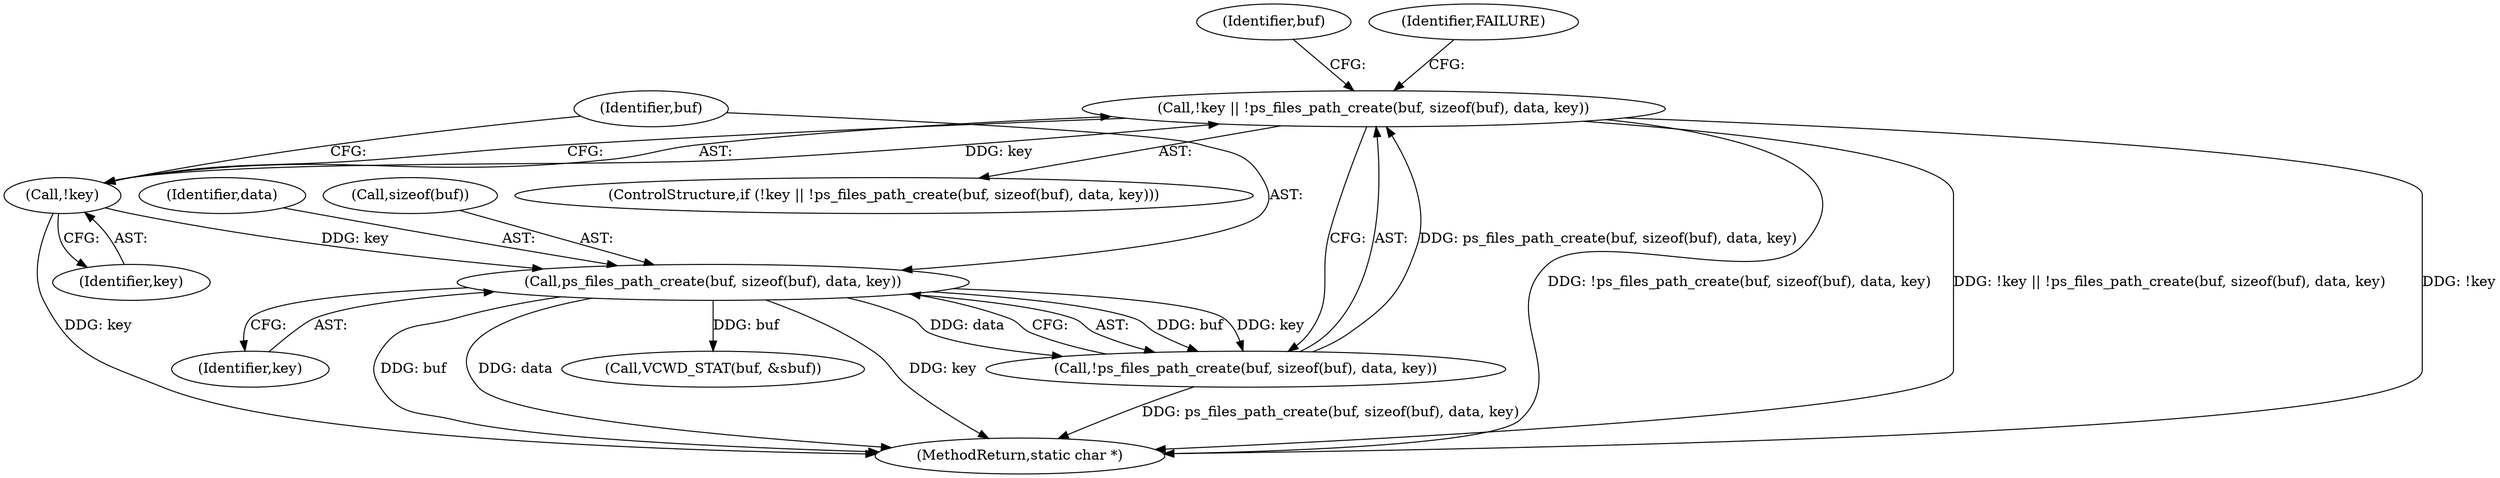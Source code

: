 digraph "0_php_25e8fcc88fa20dc9d4c47184471003f436927cde@API" {
"1000500" [label="(Call,!key || !ps_files_path_create(buf, sizeof(buf), data, key))"];
"1000501" [label="(Call,!key)"];
"1000503" [label="(Call,!ps_files_path_create(buf, sizeof(buf), data, key))"];
"1000504" [label="(Call,ps_files_path_create(buf, sizeof(buf), data, key))"];
"1000499" [label="(ControlStructure,if (!key || !ps_files_path_create(buf, sizeof(buf), data, key)))"];
"1000508" [label="(Identifier,data)"];
"1000509" [label="(Identifier,key)"];
"1000515" [label="(Identifier,buf)"];
"1000501" [label="(Call,!key)"];
"1000505" [label="(Identifier,buf)"];
"1000512" [label="(Identifier,FAILURE)"];
"1000504" [label="(Call,ps_files_path_create(buf, sizeof(buf), data, key))"];
"1000506" [label="(Call,sizeof(buf))"];
"1000503" [label="(Call,!ps_files_path_create(buf, sizeof(buf), data, key))"];
"1000500" [label="(Call,!key || !ps_files_path_create(buf, sizeof(buf), data, key))"];
"1000514" [label="(Call,VCWD_STAT(buf, &sbuf))"];
"1000502" [label="(Identifier,key)"];
"1000528" [label="(MethodReturn,static char *)"];
"1000500" -> "1000499"  [label="AST: "];
"1000500" -> "1000501"  [label="CFG: "];
"1000500" -> "1000503"  [label="CFG: "];
"1000501" -> "1000500"  [label="AST: "];
"1000503" -> "1000500"  [label="AST: "];
"1000512" -> "1000500"  [label="CFG: "];
"1000515" -> "1000500"  [label="CFG: "];
"1000500" -> "1000528"  [label="DDG: !ps_files_path_create(buf, sizeof(buf), data, key)"];
"1000500" -> "1000528"  [label="DDG: !key || !ps_files_path_create(buf, sizeof(buf), data, key)"];
"1000500" -> "1000528"  [label="DDG: !key"];
"1000501" -> "1000500"  [label="DDG: key"];
"1000503" -> "1000500"  [label="DDG: ps_files_path_create(buf, sizeof(buf), data, key)"];
"1000501" -> "1000502"  [label="CFG: "];
"1000502" -> "1000501"  [label="AST: "];
"1000505" -> "1000501"  [label="CFG: "];
"1000501" -> "1000528"  [label="DDG: key"];
"1000501" -> "1000504"  [label="DDG: key"];
"1000503" -> "1000504"  [label="CFG: "];
"1000504" -> "1000503"  [label="AST: "];
"1000503" -> "1000528"  [label="DDG: ps_files_path_create(buf, sizeof(buf), data, key)"];
"1000504" -> "1000503"  [label="DDG: buf"];
"1000504" -> "1000503"  [label="DDG: data"];
"1000504" -> "1000503"  [label="DDG: key"];
"1000504" -> "1000509"  [label="CFG: "];
"1000505" -> "1000504"  [label="AST: "];
"1000506" -> "1000504"  [label="AST: "];
"1000508" -> "1000504"  [label="AST: "];
"1000509" -> "1000504"  [label="AST: "];
"1000504" -> "1000528"  [label="DDG: key"];
"1000504" -> "1000528"  [label="DDG: buf"];
"1000504" -> "1000528"  [label="DDG: data"];
"1000504" -> "1000514"  [label="DDG: buf"];
}
